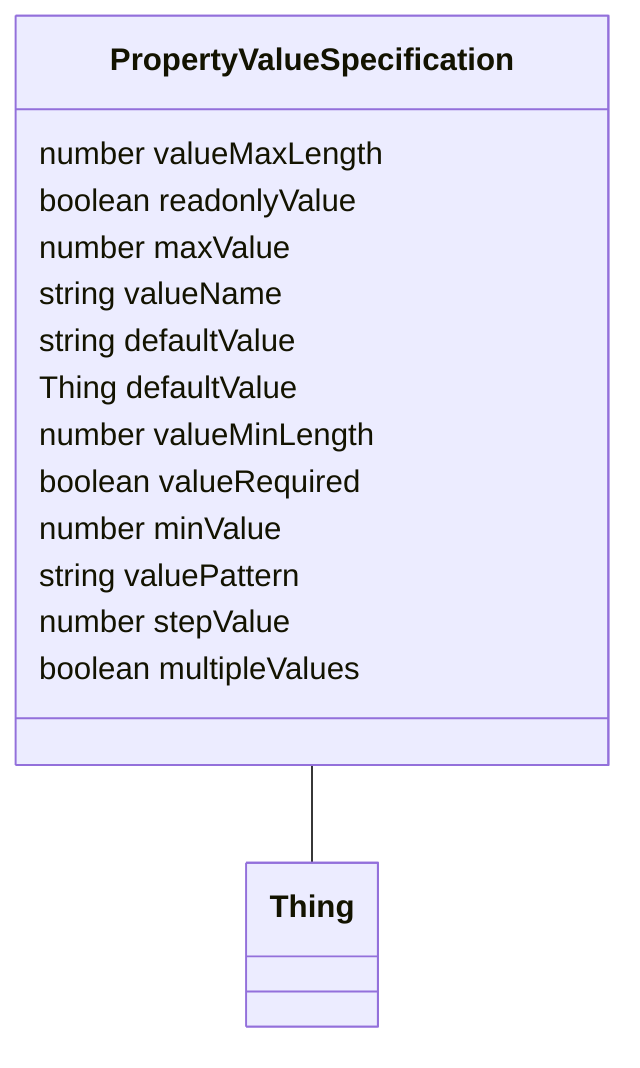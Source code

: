 classDiagram
  PropertyValueSpecification -- Thing


class PropertyValueSpecification {

  number valueMaxLength
  boolean readonlyValue
  number maxValue
  string valueName
  string defaultValue
  Thing defaultValue
  number valueMinLength
  boolean valueRequired
  number minValue
  string valuePattern
  number stepValue
  boolean multipleValues

 }